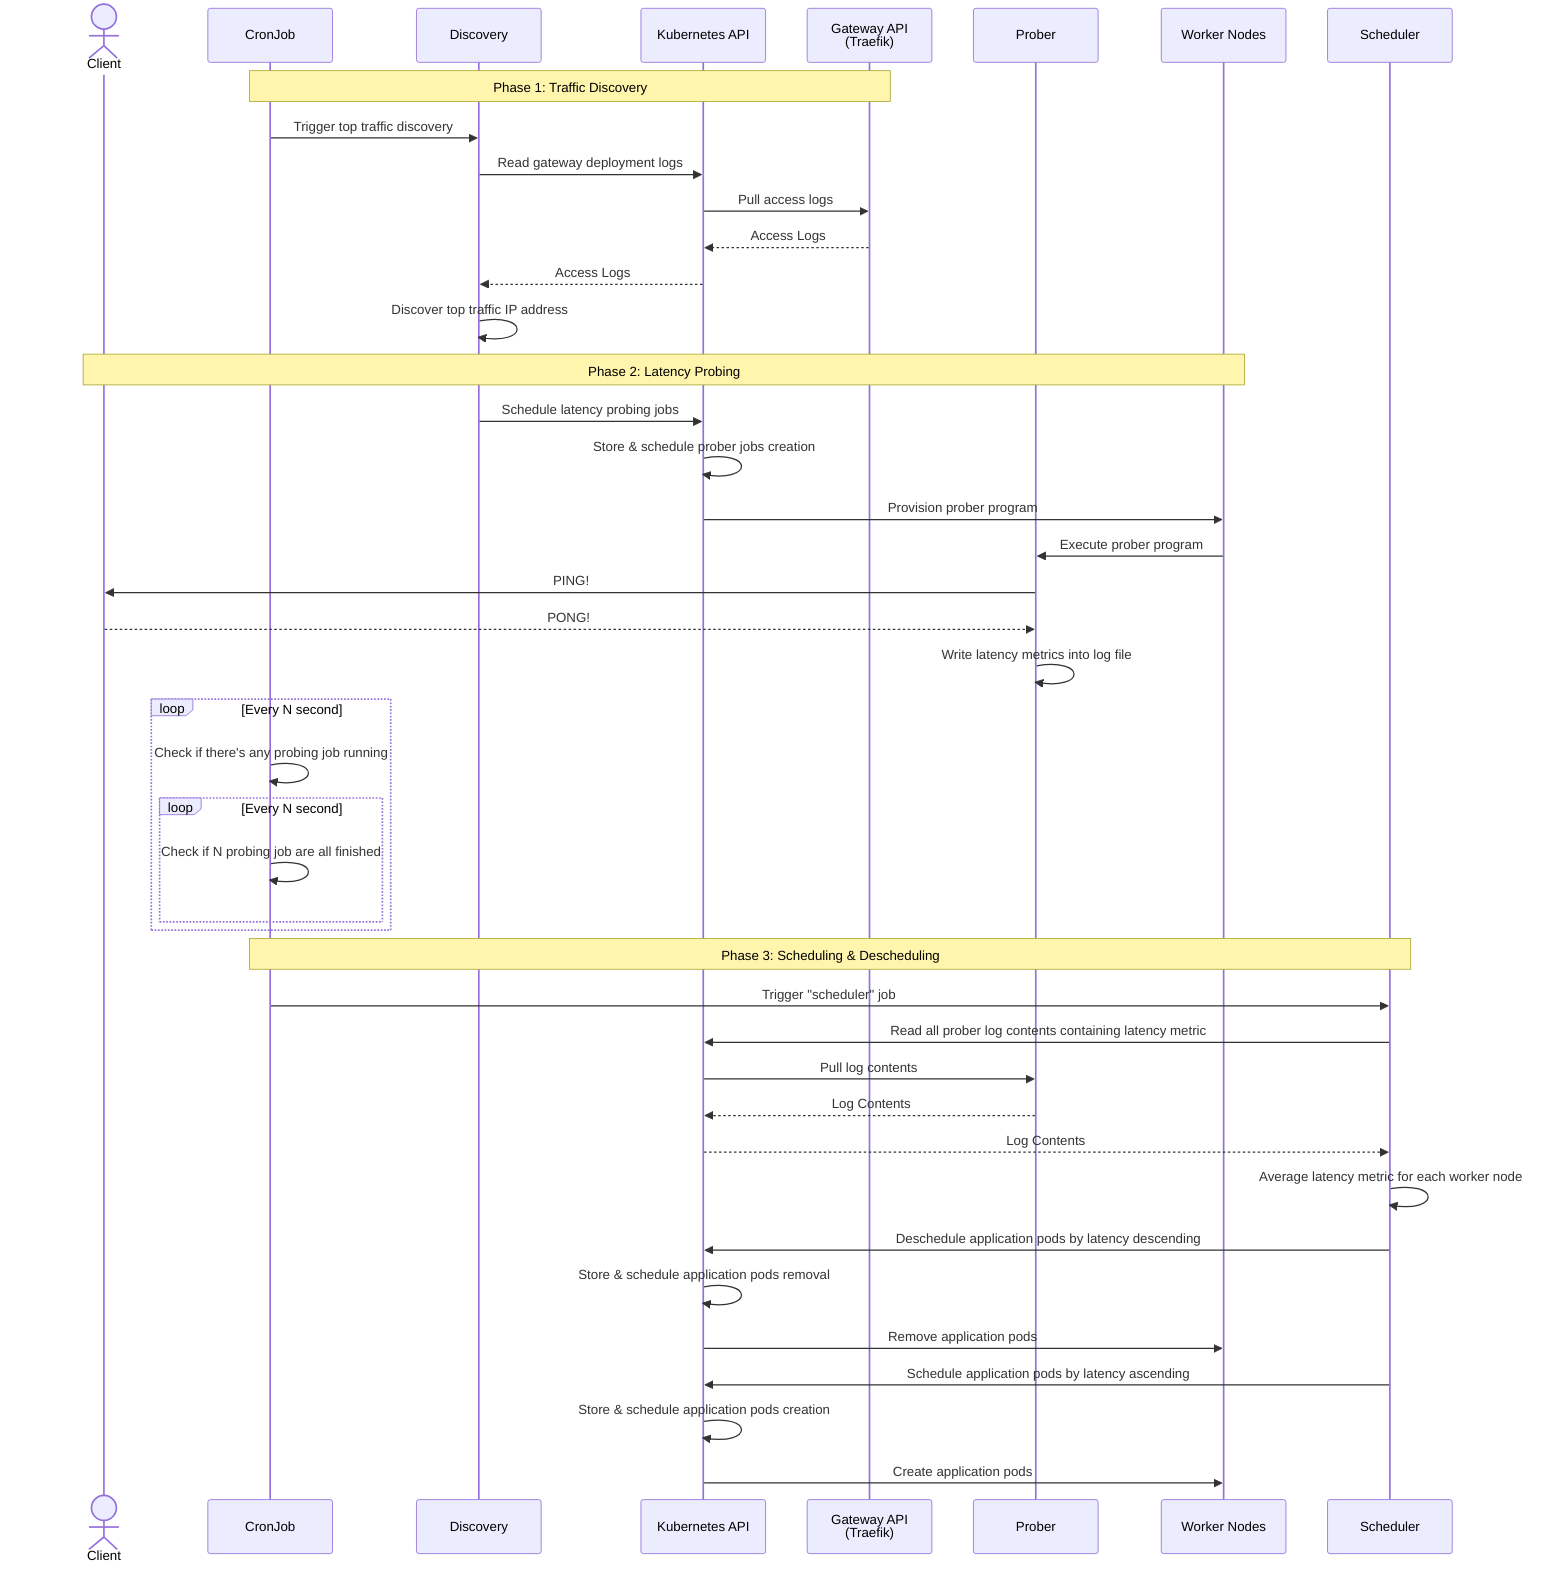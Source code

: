 sequenceDiagram
    actor C as Client
    participant Cr as CronJob
    participant D as Discovery
    participant K as Kubernetes API
    participant G as Gateway API<br/>(Traefik)
    participant P as Prober
    participant WN as Worker Nodes
    participant S as Scheduler

    Note over Cr,G: Phase 1: Traffic Discovery
    Cr->>D: Trigger top traffic discovery
    D->>K: Read gateway deployment logs
    K->>G: Pull access logs
    G-->>K: Access Logs
    K-->>D: Access Logs
    D->>D: Discover top traffic IP address

    Note over C,WN: Phase 2: Latency Probing
    D->>K: Schedule latency probing jobs
    K->>K: Store & schedule prober jobs creation
    K->>WN: Provision prober program
    WN->>P: Execute prober program
    P->>C: PING!
    C-->>P: PONG!
    P->>P: Write latency metrics into log file
    loop Every N second
      Cr->>Cr: Check if there's any probing job running
      loop Every N second
        Cr->>Cr: Check if N probing job are all finished
      end
    end

    Note over Cr,S: Phase 3: Scheduling & Descheduling
    Cr->>S: Trigger "scheduler" job
    S->>K: Read all prober log contents containing latency metric
    K->>P: Pull log contents
    P-->>K: Log Contents
    K-->>S: Log Contents
    S->>S: Average latency metric for each worker node
    S->>K: Deschedule application pods by latency descending
    K->>K: Store & schedule application pods removal
    K->>WN: Remove application pods
    S->>K: Schedule application pods by latency ascending
    K->>K: Store & schedule application pods creation
    K->>WN: Create application pods